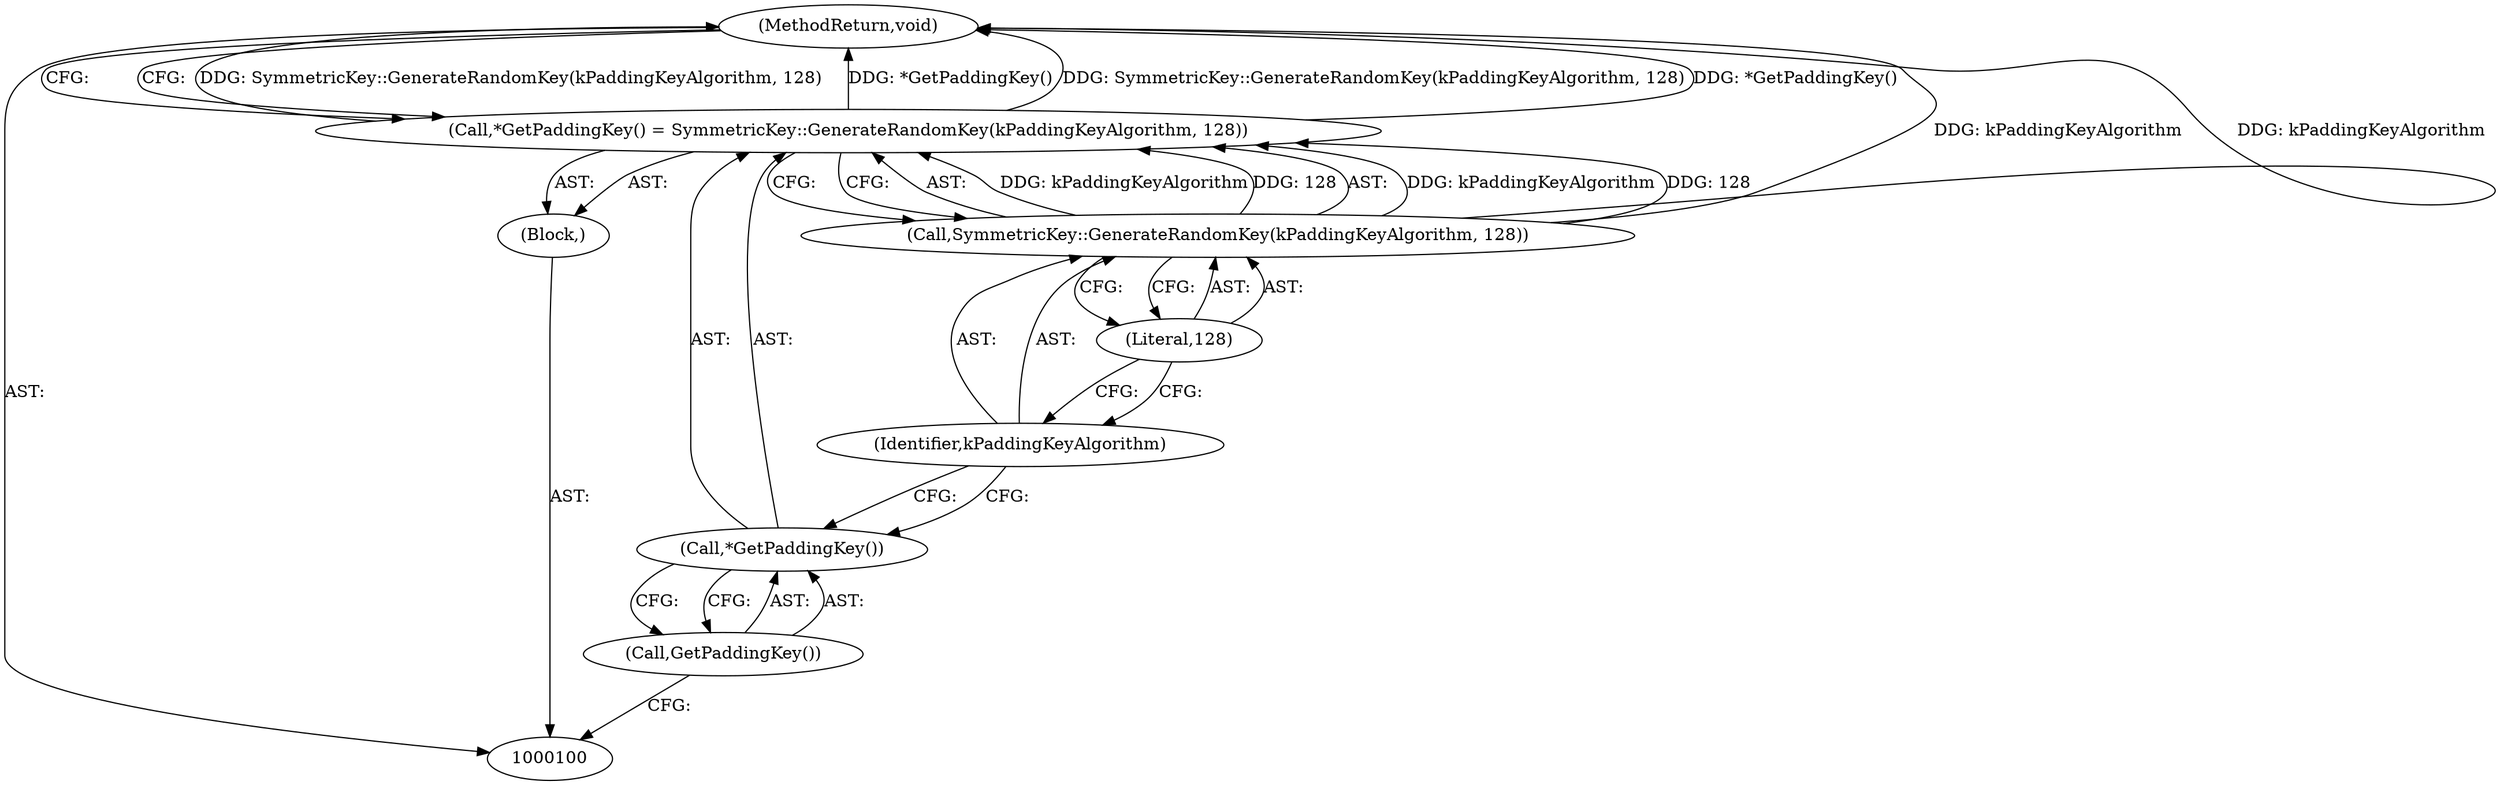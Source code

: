 digraph "1_Chrome_04aaacb936a08d70862d6d9d7e8354721ae46be8_33" {
"1000108" [label="(MethodReturn,void)"];
"1000101" [label="(Block,)"];
"1000102" [label="(Call,*GetPaddingKey() = SymmetricKey::GenerateRandomKey(kPaddingKeyAlgorithm, 128))"];
"1000103" [label="(Call,*GetPaddingKey())"];
"1000105" [label="(Call,SymmetricKey::GenerateRandomKey(kPaddingKeyAlgorithm, 128))"];
"1000104" [label="(Call,GetPaddingKey())"];
"1000106" [label="(Identifier,kPaddingKeyAlgorithm)"];
"1000107" [label="(Literal,128)"];
"1000108" -> "1000100"  [label="AST: "];
"1000108" -> "1000102"  [label="CFG: "];
"1000102" -> "1000108"  [label="DDG: SymmetricKey::GenerateRandomKey(kPaddingKeyAlgorithm, 128)"];
"1000102" -> "1000108"  [label="DDG: *GetPaddingKey()"];
"1000105" -> "1000108"  [label="DDG: kPaddingKeyAlgorithm"];
"1000101" -> "1000100"  [label="AST: "];
"1000102" -> "1000101"  [label="AST: "];
"1000102" -> "1000101"  [label="AST: "];
"1000102" -> "1000105"  [label="CFG: "];
"1000103" -> "1000102"  [label="AST: "];
"1000105" -> "1000102"  [label="AST: "];
"1000108" -> "1000102"  [label="CFG: "];
"1000102" -> "1000108"  [label="DDG: SymmetricKey::GenerateRandomKey(kPaddingKeyAlgorithm, 128)"];
"1000102" -> "1000108"  [label="DDG: *GetPaddingKey()"];
"1000105" -> "1000102"  [label="DDG: kPaddingKeyAlgorithm"];
"1000105" -> "1000102"  [label="DDG: 128"];
"1000103" -> "1000102"  [label="AST: "];
"1000103" -> "1000104"  [label="CFG: "];
"1000104" -> "1000103"  [label="AST: "];
"1000106" -> "1000103"  [label="CFG: "];
"1000105" -> "1000102"  [label="AST: "];
"1000105" -> "1000107"  [label="CFG: "];
"1000106" -> "1000105"  [label="AST: "];
"1000107" -> "1000105"  [label="AST: "];
"1000102" -> "1000105"  [label="CFG: "];
"1000105" -> "1000108"  [label="DDG: kPaddingKeyAlgorithm"];
"1000105" -> "1000102"  [label="DDG: kPaddingKeyAlgorithm"];
"1000105" -> "1000102"  [label="DDG: 128"];
"1000104" -> "1000103"  [label="AST: "];
"1000104" -> "1000100"  [label="CFG: "];
"1000103" -> "1000104"  [label="CFG: "];
"1000106" -> "1000105"  [label="AST: "];
"1000106" -> "1000103"  [label="CFG: "];
"1000107" -> "1000106"  [label="CFG: "];
"1000107" -> "1000105"  [label="AST: "];
"1000107" -> "1000106"  [label="CFG: "];
"1000105" -> "1000107"  [label="CFG: "];
}
